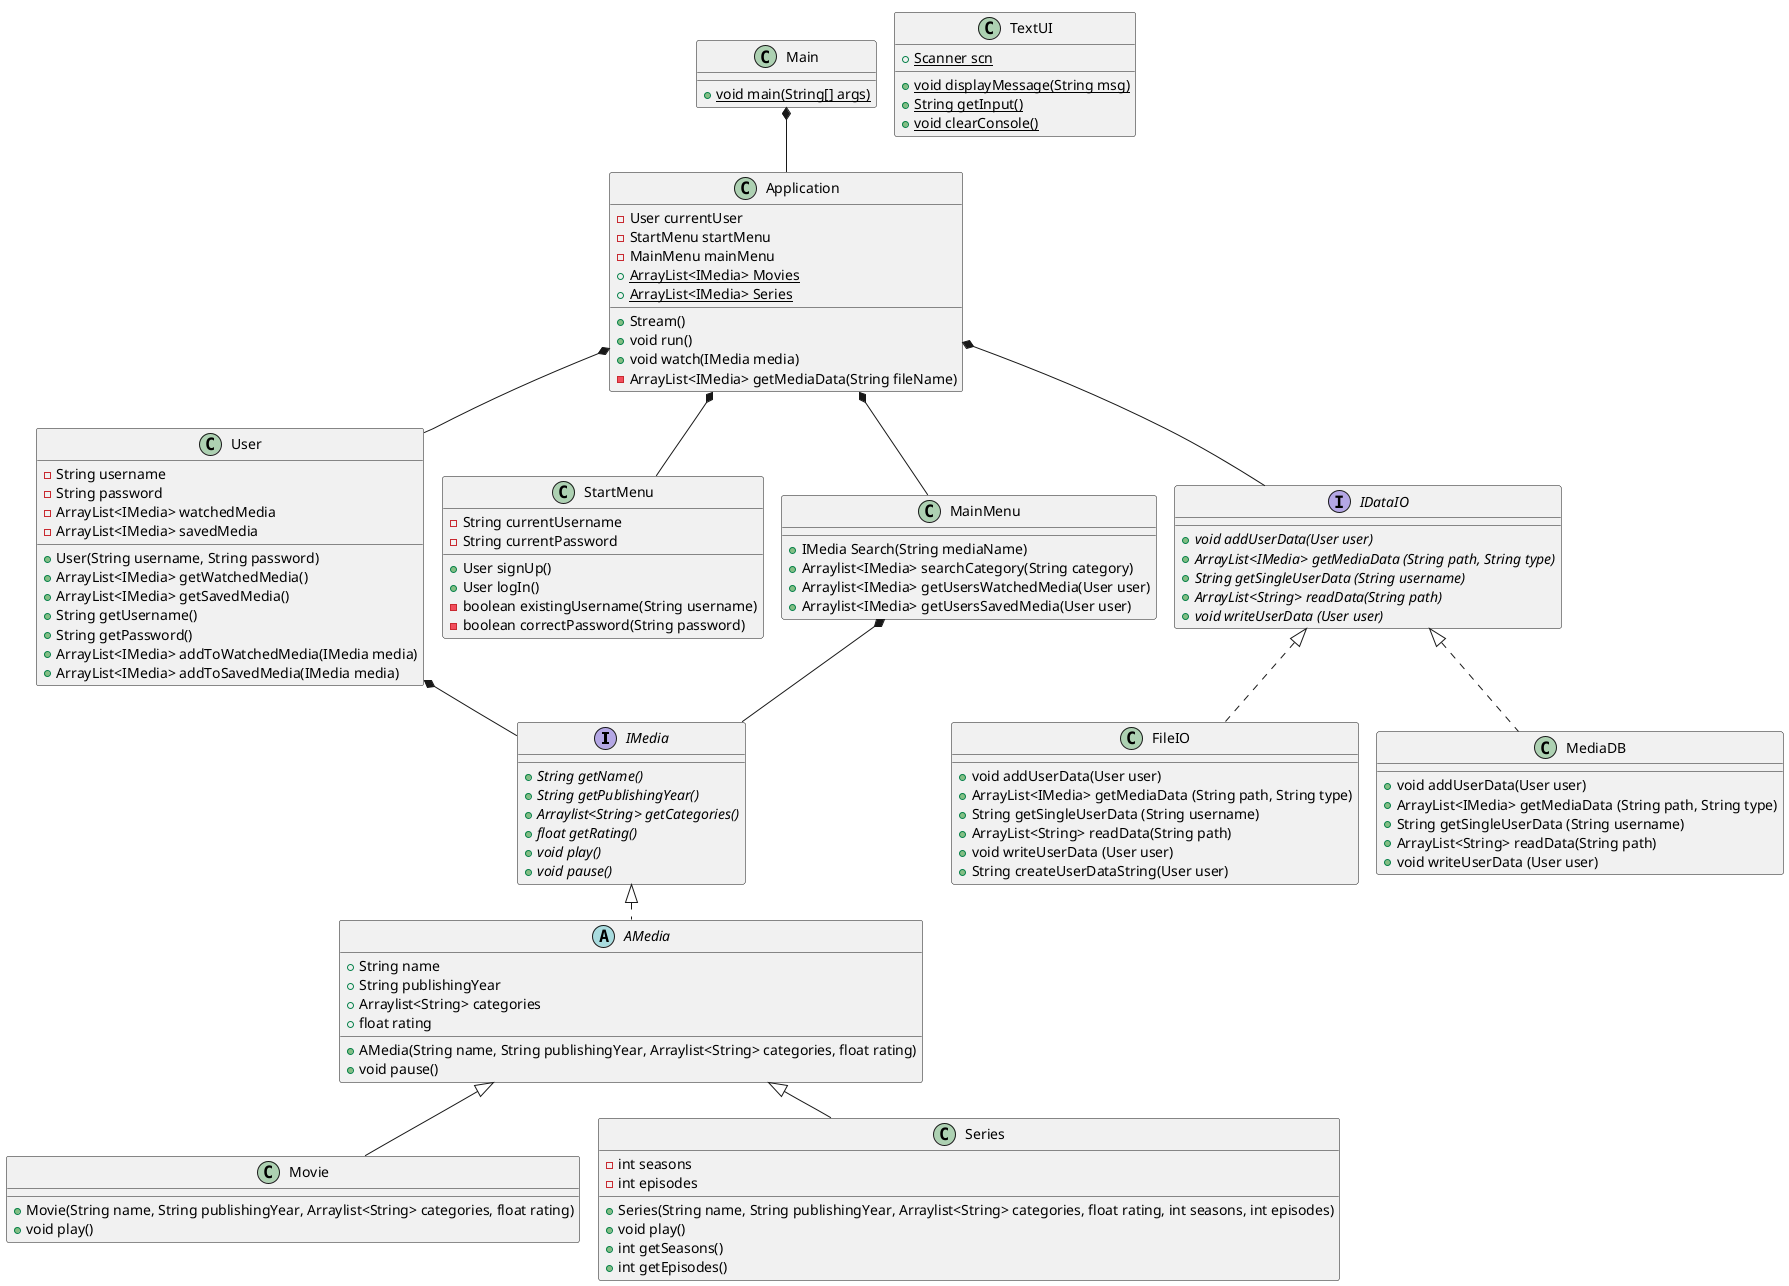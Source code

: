 @startuml
!pragma layout smetana

interface IMedia {
    + {abstract} String getName()
    + {abstract} String getPublishingYear()
    + {abstract} Arraylist<String> getCategories()
    + {abstract} float getRating()
    + {abstract} void play()
    + {abstract} void pause()
}
abstract class AMedia implements IMedia {
    + String name
    + String publishingYear
    + Arraylist<String> categories
    + float rating
    + AMedia(String name, String publishingYear, Arraylist<String> categories, float rating)
    + void pause()
}
class Movie extends AMedia {
    + Movie(String name, String publishingYear, Arraylist<String> categories, float rating)
    + void play()
}
class Series extends AMedia {
    - int seasons
    - int episodes
    + Series(String name, String publishingYear, Arraylist<String> categories, float rating, int seasons, int episodes)
    + void play()
    + int getSeasons()
    + int getEpisodes()
}
class User {
    - String username
    - String password
    - ArrayList<IMedia> watchedMedia
    - ArrayList<IMedia> savedMedia
    + User(String username, String password)
    + ArrayList<IMedia> getWatchedMedia()
    + ArrayList<IMedia> getSavedMedia()
    + String getUsername()
    + String getPassword()
    + ArrayList<IMedia> addToWatchedMedia(IMedia media)
    + ArrayList<IMedia> addToSavedMedia(IMedia media)
}
class StartMenu {
    - String currentUsername
    - String currentPassword
    + User signUp()
    + User logIn()
    - boolean existingUsername(String username)
    - boolean correctPassword(String password)
}
class MainMenu {
    + IMedia Search(String mediaName)
    + Arraylist<IMedia> searchCategory(String category)
    + Arraylist<IMedia> getUsersWatchedMedia(User user)
    + Arraylist<IMedia> getUsersSavedMedia(User user)
}

class TextUI {
    + {static} Scanner scn
    + {static} void displayMessage(String msg)
    + {static} String getInput()
    + {static} void clearConsole()
}

interface IDataIO {
    + {abstract} void addUserData(User user)
    + {abstract} ArrayList<IMedia> getMediaData (String path, String type)
    + {abstract} String getSingleUserData (String username)
    + {abstract} ArrayList<String> readData(String path)
    + {abstract} void writeUserData (User user)
}

class FileIO implements IDataIO{
    + void addUserData(User user)
    + ArrayList<IMedia> getMediaData (String path, String type)
    + String getSingleUserData (String username)
    + ArrayList<String> readData(String path)
    + void writeUserData (User user)
    + String createUserDataString(User user)
}

class MediaDB implements IDataIO {
    + void addUserData(User user)
    + ArrayList<IMedia> getMediaData (String path, String type)
    + String getSingleUserData (String username)
    + ArrayList<String> readData(String path)
    + void writeUserData (User user)
}

class Main {
    + {static} void main(String[] args)
}

class Application {
    - User currentUser
    - StartMenu startMenu
    - MainMenu mainMenu
    + {static} ArrayList<IMedia> Movies
    + {static} ArrayList<IMedia> Series
    + Stream()
    + void run()
    + void watch(IMedia media)
    - ArrayList<IMedia> getMediaData(String fileName)
}

Main *-- Application

Application *-- StartMenu
Application *-- MainMenu
Application *-- User
Application *-- IDataIO
MainMenu *-- IMedia
User *-- IMedia

@enduml